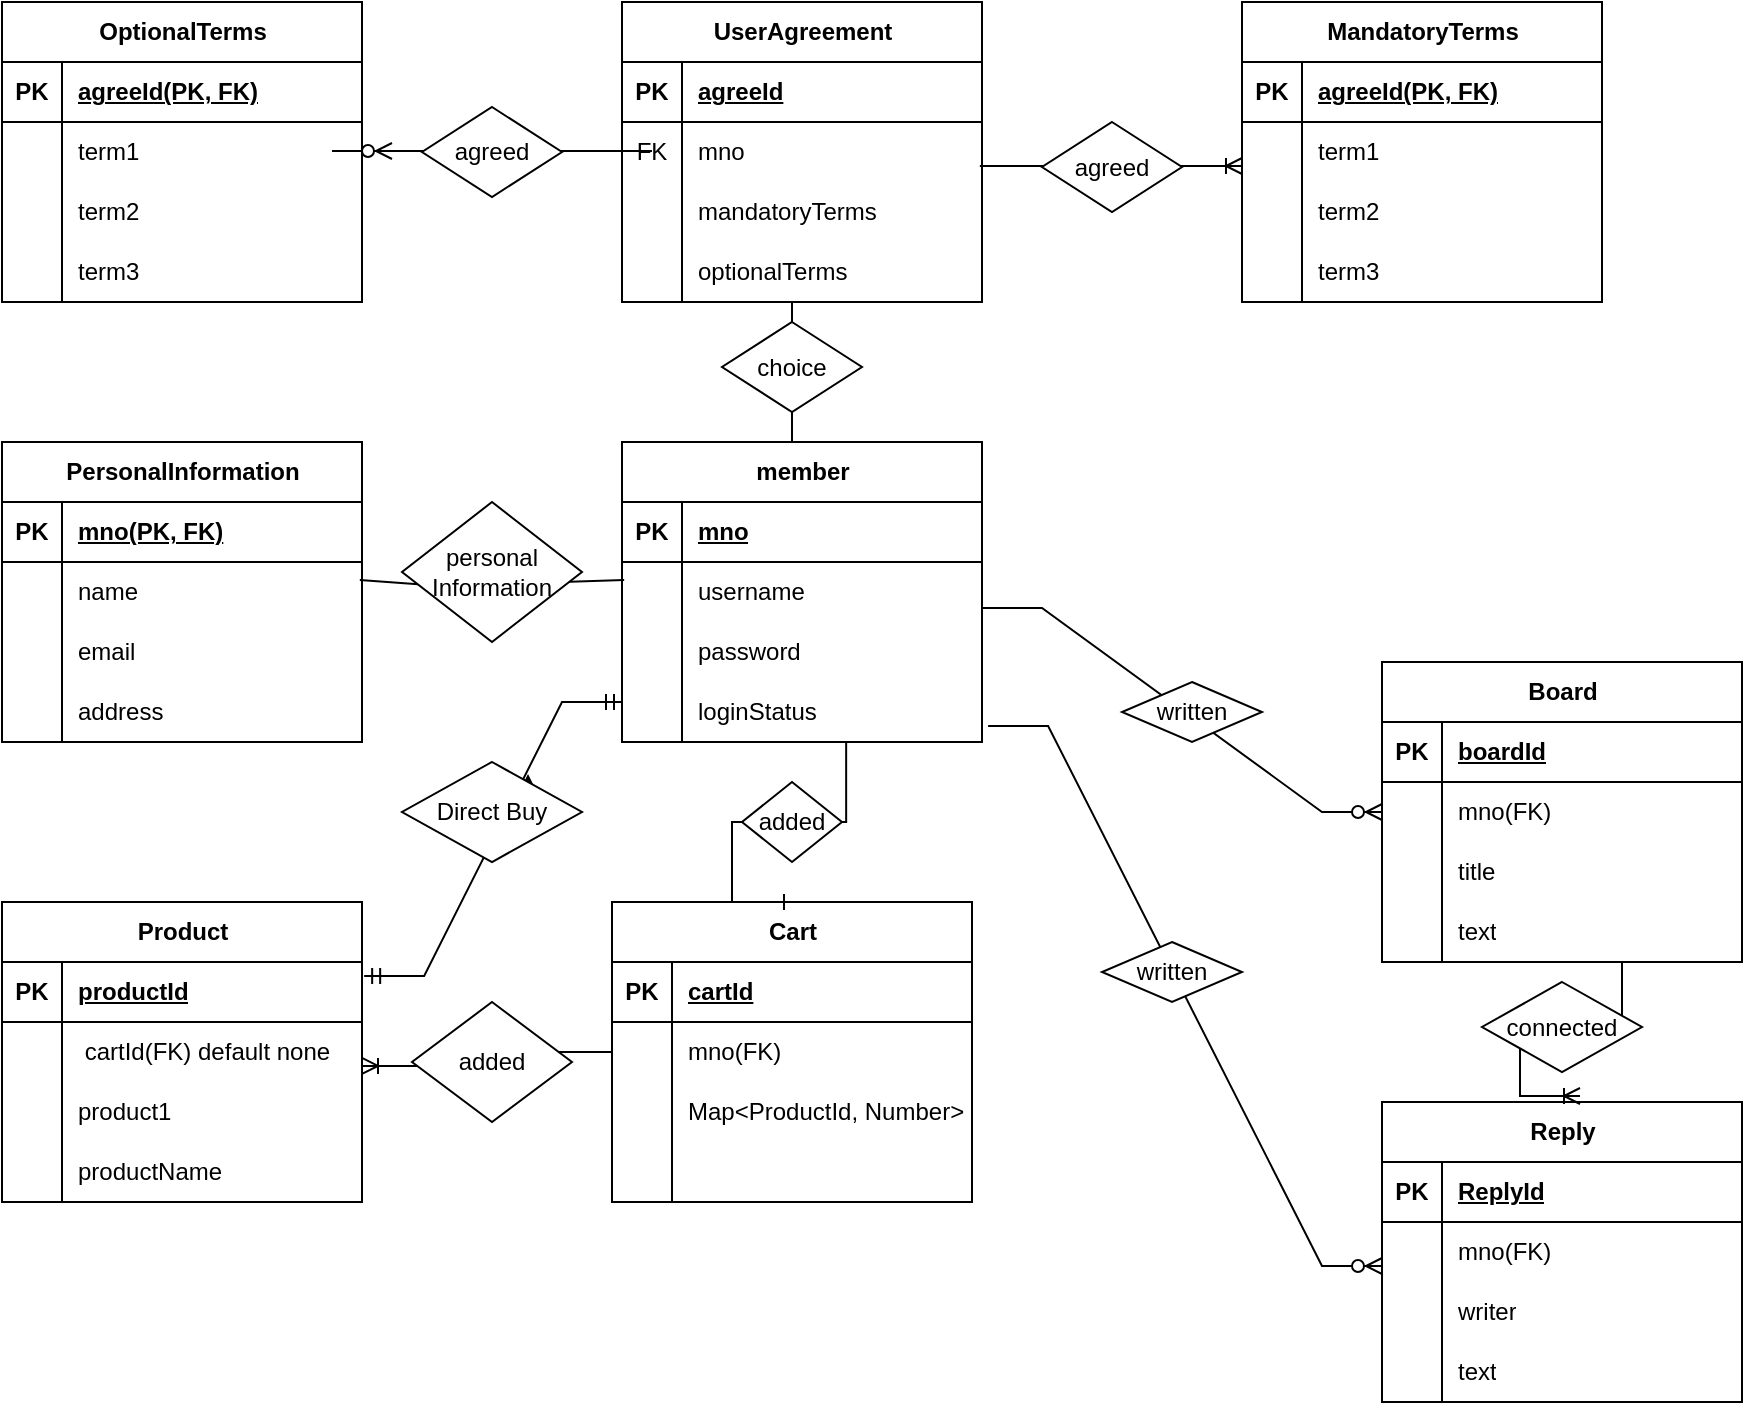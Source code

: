 <mxfile version="20.5.3" type="embed"><diagram id="R2lEEEUBdFMjLlhIrx00" name="Page-1"><mxGraphModel dx="904" dy="813" grid="1" gridSize="10" guides="1" tooltips="1" connect="1" arrows="1" fold="1" page="1" pageScale="1" pageWidth="1100" pageHeight="850" math="0" shadow="0" extFonts="Permanent Marker^https://fonts.googleapis.com/css?family=Permanent+Marker"><root><mxCell id="0"/><mxCell id="1" parent="0"/><mxCell id="i2YNCjc660yWQBa4LhTs-70" value="" style="edgeStyle=entityRelationEdgeStyle;fontSize=12;html=1;endArrow=ERzeroToMany;endFill=1;rounded=0;" parent="1" edge="1"><mxGeometry width="100" height="100" relative="1" as="geometry"><mxPoint x="435" y="104.5" as="sourcePoint"/><mxPoint x="335" y="104.5" as="targetPoint"/><Array as="points"><mxPoint x="320" y="105"/></Array></mxGeometry></mxCell><mxCell id="i2YNCjc660yWQBa4LhTs-64" value="" style="edgeStyle=entityRelationEdgeStyle;fontSize=12;html=1;endArrow=ERoneToMany;rounded=0;exitX=0.994;exitY=0.733;exitDx=0;exitDy=0;exitPerimeter=0;" parent="1" source="i2YNCjc660yWQBa4LhTs-5" edge="1"><mxGeometry width="100" height="100" relative="1" as="geometry"><mxPoint x="650" y="112" as="sourcePoint"/><mxPoint x="760" y="112" as="targetPoint"/></mxGeometry></mxCell><mxCell id="i2YNCjc660yWQBa4LhTs-63" value="" style="endArrow=none;html=1;rounded=0;entryX=0.006;entryY=0.3;entryDx=0;entryDy=0;entryPerimeter=0;exitX=0.994;exitY=0.3;exitDx=0;exitDy=0;exitPerimeter=0;" parent="1" source="i2YNCjc660yWQBa4LhTs-44" target="8PRKSNbbLm6YGGewWkHB-5" edge="1"><mxGeometry relative="1" as="geometry"><mxPoint x="330" y="322" as="sourcePoint"/><mxPoint x="440.08" y="322" as="targetPoint"/><Array as="points"><mxPoint x="360" y="322"/></Array></mxGeometry></mxCell><mxCell id="i2YNCjc660yWQBa4LhTs-59" value="" style="line;strokeWidth=1;rotatable=0;dashed=0;labelPosition=right;align=left;verticalAlign=middle;spacingTop=0;spacingLeft=6;points=[];portConstraint=eastwest;direction=south;" parent="1" vertex="1"><mxGeometry x="530" y="180" width="10" height="70" as="geometry"/></mxCell><mxCell id="8PRKSNbbLm6YGGewWkHB-1" value="member" style="shape=table;startSize=30;container=1;collapsible=1;childLayout=tableLayout;fixedRows=1;rowLines=0;fontStyle=1;align=center;resizeLast=1;html=1;" parent="1" vertex="1"><mxGeometry x="450" y="250" width="180" height="150" as="geometry"/></mxCell><mxCell id="8PRKSNbbLm6YGGewWkHB-2" value="" style="shape=tableRow;horizontal=0;startSize=0;swimlaneHead=0;swimlaneBody=0;fillColor=none;collapsible=0;dropTarget=0;points=[[0,0.5],[1,0.5]];portConstraint=eastwest;top=0;left=0;right=0;bottom=1;" parent="8PRKSNbbLm6YGGewWkHB-1" vertex="1"><mxGeometry y="30" width="180" height="30" as="geometry"/></mxCell><mxCell id="8PRKSNbbLm6YGGewWkHB-3" value="PK" style="shape=partialRectangle;connectable=0;fillColor=none;top=0;left=0;bottom=0;right=0;fontStyle=1;overflow=hidden;whiteSpace=wrap;html=1;" parent="8PRKSNbbLm6YGGewWkHB-2" vertex="1"><mxGeometry width="30" height="30" as="geometry"><mxRectangle width="30" height="30" as="alternateBounds"/></mxGeometry></mxCell><mxCell id="8PRKSNbbLm6YGGewWkHB-4" value="mno" style="shape=partialRectangle;connectable=0;fillColor=none;top=0;left=0;bottom=0;right=0;align=left;spacingLeft=6;fontStyle=5;overflow=hidden;whiteSpace=wrap;html=1;" parent="8PRKSNbbLm6YGGewWkHB-2" vertex="1"><mxGeometry x="30" width="150" height="30" as="geometry"><mxRectangle width="150" height="30" as="alternateBounds"/></mxGeometry></mxCell><mxCell id="8PRKSNbbLm6YGGewWkHB-5" value="" style="shape=tableRow;horizontal=0;startSize=0;swimlaneHead=0;swimlaneBody=0;fillColor=none;collapsible=0;dropTarget=0;points=[[0,0.5],[1,0.5]];portConstraint=eastwest;top=0;left=0;right=0;bottom=0;" parent="8PRKSNbbLm6YGGewWkHB-1" vertex="1"><mxGeometry y="60" width="180" height="30" as="geometry"/></mxCell><mxCell id="8PRKSNbbLm6YGGewWkHB-6" value="" style="shape=partialRectangle;connectable=0;fillColor=none;top=0;left=0;bottom=0;right=0;editable=1;overflow=hidden;whiteSpace=wrap;html=1;" parent="8PRKSNbbLm6YGGewWkHB-5" vertex="1"><mxGeometry width="30" height="30" as="geometry"><mxRectangle width="30" height="30" as="alternateBounds"/></mxGeometry></mxCell><mxCell id="8PRKSNbbLm6YGGewWkHB-7" value="username" style="shape=partialRectangle;connectable=0;fillColor=none;top=0;left=0;bottom=0;right=0;align=left;spacingLeft=6;overflow=hidden;whiteSpace=wrap;html=1;" parent="8PRKSNbbLm6YGGewWkHB-5" vertex="1"><mxGeometry x="30" width="150" height="30" as="geometry"><mxRectangle width="150" height="30" as="alternateBounds"/></mxGeometry></mxCell><mxCell id="8PRKSNbbLm6YGGewWkHB-8" value="" style="shape=tableRow;horizontal=0;startSize=0;swimlaneHead=0;swimlaneBody=0;fillColor=none;collapsible=0;dropTarget=0;points=[[0,0.5],[1,0.5]];portConstraint=eastwest;top=0;left=0;right=0;bottom=0;" parent="8PRKSNbbLm6YGGewWkHB-1" vertex="1"><mxGeometry y="90" width="180" height="30" as="geometry"/></mxCell><mxCell id="8PRKSNbbLm6YGGewWkHB-9" value="" style="shape=partialRectangle;connectable=0;fillColor=none;top=0;left=0;bottom=0;right=0;editable=1;overflow=hidden;whiteSpace=wrap;html=1;" parent="8PRKSNbbLm6YGGewWkHB-8" vertex="1"><mxGeometry width="30" height="30" as="geometry"><mxRectangle width="30" height="30" as="alternateBounds"/></mxGeometry></mxCell><mxCell id="8PRKSNbbLm6YGGewWkHB-10" value="password" style="shape=partialRectangle;connectable=0;fillColor=none;top=0;left=0;bottom=0;right=0;align=left;spacingLeft=6;overflow=hidden;whiteSpace=wrap;html=1;" parent="8PRKSNbbLm6YGGewWkHB-8" vertex="1"><mxGeometry x="30" width="150" height="30" as="geometry"><mxRectangle width="150" height="30" as="alternateBounds"/></mxGeometry></mxCell><mxCell id="8PRKSNbbLm6YGGewWkHB-11" value="" style="shape=tableRow;horizontal=0;startSize=0;swimlaneHead=0;swimlaneBody=0;fillColor=none;collapsible=0;dropTarget=0;points=[[0,0.5],[1,0.5]];portConstraint=eastwest;top=0;left=0;right=0;bottom=0;" parent="8PRKSNbbLm6YGGewWkHB-1" vertex="1"><mxGeometry y="120" width="180" height="30" as="geometry"/></mxCell><mxCell id="8PRKSNbbLm6YGGewWkHB-12" value="" style="shape=partialRectangle;connectable=0;fillColor=none;top=0;left=0;bottom=0;right=0;editable=1;overflow=hidden;whiteSpace=wrap;html=1;" parent="8PRKSNbbLm6YGGewWkHB-11" vertex="1"><mxGeometry width="30" height="30" as="geometry"><mxRectangle width="30" height="30" as="alternateBounds"/></mxGeometry></mxCell><mxCell id="8PRKSNbbLm6YGGewWkHB-13" value="loginStatus" style="shape=partialRectangle;connectable=0;fillColor=none;top=0;left=0;bottom=0;right=0;align=left;spacingLeft=6;overflow=hidden;whiteSpace=wrap;html=1;" parent="8PRKSNbbLm6YGGewWkHB-11" vertex="1"><mxGeometry x="30" width="150" height="30" as="geometry"><mxRectangle width="150" height="30" as="alternateBounds"/></mxGeometry></mxCell><mxCell id="i2YNCjc660yWQBa4LhTs-1" value="UserAgreement" style="shape=table;startSize=30;container=1;collapsible=1;childLayout=tableLayout;fixedRows=1;rowLines=0;fontStyle=1;align=center;resizeLast=1;html=1;" parent="1" vertex="1"><mxGeometry x="450" y="30" width="180" height="150" as="geometry"/></mxCell><mxCell id="i2YNCjc660yWQBa4LhTs-2" value="" style="shape=tableRow;horizontal=0;startSize=0;swimlaneHead=0;swimlaneBody=0;fillColor=none;collapsible=0;dropTarget=0;points=[[0,0.5],[1,0.5]];portConstraint=eastwest;top=0;left=0;right=0;bottom=1;" parent="i2YNCjc660yWQBa4LhTs-1" vertex="1"><mxGeometry y="30" width="180" height="30" as="geometry"/></mxCell><mxCell id="i2YNCjc660yWQBa4LhTs-3" value="PK" style="shape=partialRectangle;connectable=0;fillColor=none;top=0;left=0;bottom=0;right=0;fontStyle=1;overflow=hidden;whiteSpace=wrap;html=1;" parent="i2YNCjc660yWQBa4LhTs-2" vertex="1"><mxGeometry width="30" height="30" as="geometry"><mxRectangle width="30" height="30" as="alternateBounds"/></mxGeometry></mxCell><mxCell id="i2YNCjc660yWQBa4LhTs-4" value="agreeId" style="shape=partialRectangle;connectable=0;fillColor=none;top=0;left=0;bottom=0;right=0;align=left;spacingLeft=6;fontStyle=5;overflow=hidden;whiteSpace=wrap;html=1;" parent="i2YNCjc660yWQBa4LhTs-2" vertex="1"><mxGeometry x="30" width="150" height="30" as="geometry"><mxRectangle width="150" height="30" as="alternateBounds"/></mxGeometry></mxCell><mxCell id="i2YNCjc660yWQBa4LhTs-5" value="" style="shape=tableRow;horizontal=0;startSize=0;swimlaneHead=0;swimlaneBody=0;fillColor=none;collapsible=0;dropTarget=0;points=[[0,0.5],[1,0.5]];portConstraint=eastwest;top=0;left=0;right=0;bottom=0;" parent="i2YNCjc660yWQBa4LhTs-1" vertex="1"><mxGeometry y="60" width="180" height="30" as="geometry"/></mxCell><mxCell id="i2YNCjc660yWQBa4LhTs-6" value="FK" style="shape=partialRectangle;connectable=0;fillColor=none;top=0;left=0;bottom=0;right=0;editable=1;overflow=hidden;whiteSpace=wrap;html=1;" parent="i2YNCjc660yWQBa4LhTs-5" vertex="1"><mxGeometry width="30" height="30" as="geometry"><mxRectangle width="30" height="30" as="alternateBounds"/></mxGeometry></mxCell><mxCell id="i2YNCjc660yWQBa4LhTs-7" value="mno" style="shape=partialRectangle;connectable=0;fillColor=none;top=0;left=0;bottom=0;right=0;align=left;spacingLeft=6;overflow=hidden;whiteSpace=wrap;html=1;" parent="i2YNCjc660yWQBa4LhTs-5" vertex="1"><mxGeometry x="30" width="150" height="30" as="geometry"><mxRectangle width="150" height="30" as="alternateBounds"/></mxGeometry></mxCell><mxCell id="i2YNCjc660yWQBa4LhTs-8" value="" style="shape=tableRow;horizontal=0;startSize=0;swimlaneHead=0;swimlaneBody=0;fillColor=none;collapsible=0;dropTarget=0;points=[[0,0.5],[1,0.5]];portConstraint=eastwest;top=0;left=0;right=0;bottom=0;" parent="i2YNCjc660yWQBa4LhTs-1" vertex="1"><mxGeometry y="90" width="180" height="30" as="geometry"/></mxCell><mxCell id="i2YNCjc660yWQBa4LhTs-9" value="" style="shape=partialRectangle;connectable=0;fillColor=none;top=0;left=0;bottom=0;right=0;editable=1;overflow=hidden;whiteSpace=wrap;html=1;" parent="i2YNCjc660yWQBa4LhTs-8" vertex="1"><mxGeometry width="30" height="30" as="geometry"><mxRectangle width="30" height="30" as="alternateBounds"/></mxGeometry></mxCell><mxCell id="i2YNCjc660yWQBa4LhTs-10" value="mandatoryTerms" style="shape=partialRectangle;connectable=0;fillColor=none;top=0;left=0;bottom=0;right=0;align=left;spacingLeft=6;overflow=hidden;whiteSpace=wrap;html=1;" parent="i2YNCjc660yWQBa4LhTs-8" vertex="1"><mxGeometry x="30" width="150" height="30" as="geometry"><mxRectangle width="150" height="30" as="alternateBounds"/></mxGeometry></mxCell><mxCell id="i2YNCjc660yWQBa4LhTs-11" value="" style="shape=tableRow;horizontal=0;startSize=0;swimlaneHead=0;swimlaneBody=0;fillColor=none;collapsible=0;dropTarget=0;points=[[0,0.5],[1,0.5]];portConstraint=eastwest;top=0;left=0;right=0;bottom=0;" parent="i2YNCjc660yWQBa4LhTs-1" vertex="1"><mxGeometry y="120" width="180" height="30" as="geometry"/></mxCell><mxCell id="i2YNCjc660yWQBa4LhTs-12" value="" style="shape=partialRectangle;connectable=0;fillColor=none;top=0;left=0;bottom=0;right=0;editable=1;overflow=hidden;whiteSpace=wrap;html=1;" parent="i2YNCjc660yWQBa4LhTs-11" vertex="1"><mxGeometry width="30" height="30" as="geometry"><mxRectangle width="30" height="30" as="alternateBounds"/></mxGeometry></mxCell><mxCell id="i2YNCjc660yWQBa4LhTs-13" value="optionalTerms" style="shape=partialRectangle;connectable=0;fillColor=none;top=0;left=0;bottom=0;right=0;align=left;spacingLeft=6;overflow=hidden;whiteSpace=wrap;html=1;" parent="i2YNCjc660yWQBa4LhTs-11" vertex="1"><mxGeometry x="30" width="150" height="30" as="geometry"><mxRectangle width="150" height="30" as="alternateBounds"/></mxGeometry></mxCell><mxCell id="i2YNCjc660yWQBa4LhTs-14" value="MandatoryTerms" style="shape=table;startSize=30;container=1;collapsible=1;childLayout=tableLayout;fixedRows=1;rowLines=0;fontStyle=1;align=center;resizeLast=1;html=1;" parent="1" vertex="1"><mxGeometry x="760" y="30" width="180" height="150" as="geometry"/></mxCell><mxCell id="i2YNCjc660yWQBa4LhTs-15" value="" style="shape=tableRow;horizontal=0;startSize=0;swimlaneHead=0;swimlaneBody=0;fillColor=none;collapsible=0;dropTarget=0;points=[[0,0.5],[1,0.5]];portConstraint=eastwest;top=0;left=0;right=0;bottom=1;" parent="i2YNCjc660yWQBa4LhTs-14" vertex="1"><mxGeometry y="30" width="180" height="30" as="geometry"/></mxCell><mxCell id="i2YNCjc660yWQBa4LhTs-16" value="PK" style="shape=partialRectangle;connectable=0;fillColor=none;top=0;left=0;bottom=0;right=0;fontStyle=1;overflow=hidden;whiteSpace=wrap;html=1;" parent="i2YNCjc660yWQBa4LhTs-15" vertex="1"><mxGeometry width="30" height="30" as="geometry"><mxRectangle width="30" height="30" as="alternateBounds"/></mxGeometry></mxCell><mxCell id="i2YNCjc660yWQBa4LhTs-17" value="agreeId(PK, FK)" style="shape=partialRectangle;connectable=0;fillColor=none;top=0;left=0;bottom=0;right=0;align=left;spacingLeft=6;fontStyle=5;overflow=hidden;whiteSpace=wrap;html=1;" parent="i2YNCjc660yWQBa4LhTs-15" vertex="1"><mxGeometry x="30" width="150" height="30" as="geometry"><mxRectangle width="150" height="30" as="alternateBounds"/></mxGeometry></mxCell><mxCell id="i2YNCjc660yWQBa4LhTs-18" value="" style="shape=tableRow;horizontal=0;startSize=0;swimlaneHead=0;swimlaneBody=0;fillColor=none;collapsible=0;dropTarget=0;points=[[0,0.5],[1,0.5]];portConstraint=eastwest;top=0;left=0;right=0;bottom=0;" parent="i2YNCjc660yWQBa4LhTs-14" vertex="1"><mxGeometry y="60" width="180" height="30" as="geometry"/></mxCell><mxCell id="i2YNCjc660yWQBa4LhTs-19" value="" style="shape=partialRectangle;connectable=0;fillColor=none;top=0;left=0;bottom=0;right=0;editable=1;overflow=hidden;whiteSpace=wrap;html=1;" parent="i2YNCjc660yWQBa4LhTs-18" vertex="1"><mxGeometry width="30" height="30" as="geometry"><mxRectangle width="30" height="30" as="alternateBounds"/></mxGeometry></mxCell><mxCell id="i2YNCjc660yWQBa4LhTs-20" value="term1" style="shape=partialRectangle;connectable=0;fillColor=none;top=0;left=0;bottom=0;right=0;align=left;spacingLeft=6;overflow=hidden;whiteSpace=wrap;html=1;" parent="i2YNCjc660yWQBa4LhTs-18" vertex="1"><mxGeometry x="30" width="150" height="30" as="geometry"><mxRectangle width="150" height="30" as="alternateBounds"/></mxGeometry></mxCell><mxCell id="i2YNCjc660yWQBa4LhTs-21" value="" style="shape=tableRow;horizontal=0;startSize=0;swimlaneHead=0;swimlaneBody=0;fillColor=none;collapsible=0;dropTarget=0;points=[[0,0.5],[1,0.5]];portConstraint=eastwest;top=0;left=0;right=0;bottom=0;" parent="i2YNCjc660yWQBa4LhTs-14" vertex="1"><mxGeometry y="90" width="180" height="30" as="geometry"/></mxCell><mxCell id="i2YNCjc660yWQBa4LhTs-22" value="" style="shape=partialRectangle;connectable=0;fillColor=none;top=0;left=0;bottom=0;right=0;editable=1;overflow=hidden;whiteSpace=wrap;html=1;" parent="i2YNCjc660yWQBa4LhTs-21" vertex="1"><mxGeometry width="30" height="30" as="geometry"><mxRectangle width="30" height="30" as="alternateBounds"/></mxGeometry></mxCell><mxCell id="i2YNCjc660yWQBa4LhTs-23" value="term2" style="shape=partialRectangle;connectable=0;fillColor=none;top=0;left=0;bottom=0;right=0;align=left;spacingLeft=6;overflow=hidden;whiteSpace=wrap;html=1;" parent="i2YNCjc660yWQBa4LhTs-21" vertex="1"><mxGeometry x="30" width="150" height="30" as="geometry"><mxRectangle width="150" height="30" as="alternateBounds"/></mxGeometry></mxCell><mxCell id="i2YNCjc660yWQBa4LhTs-24" value="" style="shape=tableRow;horizontal=0;startSize=0;swimlaneHead=0;swimlaneBody=0;fillColor=none;collapsible=0;dropTarget=0;points=[[0,0.5],[1,0.5]];portConstraint=eastwest;top=0;left=0;right=0;bottom=0;" parent="i2YNCjc660yWQBa4LhTs-14" vertex="1"><mxGeometry y="120" width="180" height="30" as="geometry"/></mxCell><mxCell id="i2YNCjc660yWQBa4LhTs-25" value="" style="shape=partialRectangle;connectable=0;fillColor=none;top=0;left=0;bottom=0;right=0;editable=1;overflow=hidden;whiteSpace=wrap;html=1;" parent="i2YNCjc660yWQBa4LhTs-24" vertex="1"><mxGeometry width="30" height="30" as="geometry"><mxRectangle width="30" height="30" as="alternateBounds"/></mxGeometry></mxCell><mxCell id="i2YNCjc660yWQBa4LhTs-26" value="term3" style="shape=partialRectangle;connectable=0;fillColor=none;top=0;left=0;bottom=0;right=0;align=left;spacingLeft=6;overflow=hidden;whiteSpace=wrap;html=1;" parent="i2YNCjc660yWQBa4LhTs-24" vertex="1"><mxGeometry x="30" width="150" height="30" as="geometry"><mxRectangle width="150" height="30" as="alternateBounds"/></mxGeometry></mxCell><mxCell id="i2YNCjc660yWQBa4LhTs-27" value="OptionalTerms" style="shape=table;startSize=30;container=1;collapsible=1;childLayout=tableLayout;fixedRows=1;rowLines=0;fontStyle=1;align=center;resizeLast=1;html=1;" parent="1" vertex="1"><mxGeometry x="140" y="30" width="180" height="150" as="geometry"/></mxCell><mxCell id="i2YNCjc660yWQBa4LhTs-28" value="" style="shape=tableRow;horizontal=0;startSize=0;swimlaneHead=0;swimlaneBody=0;fillColor=none;collapsible=0;dropTarget=0;points=[[0,0.5],[1,0.5]];portConstraint=eastwest;top=0;left=0;right=0;bottom=1;" parent="i2YNCjc660yWQBa4LhTs-27" vertex="1"><mxGeometry y="30" width="180" height="30" as="geometry"/></mxCell><mxCell id="i2YNCjc660yWQBa4LhTs-29" value="PK" style="shape=partialRectangle;connectable=0;fillColor=none;top=0;left=0;bottom=0;right=0;fontStyle=1;overflow=hidden;whiteSpace=wrap;html=1;" parent="i2YNCjc660yWQBa4LhTs-28" vertex="1"><mxGeometry width="30" height="30" as="geometry"><mxRectangle width="30" height="30" as="alternateBounds"/></mxGeometry></mxCell><mxCell id="i2YNCjc660yWQBa4LhTs-30" value="agreeId(PK, FK)" style="shape=partialRectangle;connectable=0;fillColor=none;top=0;left=0;bottom=0;right=0;align=left;spacingLeft=6;fontStyle=5;overflow=hidden;whiteSpace=wrap;html=1;" parent="i2YNCjc660yWQBa4LhTs-28" vertex="1"><mxGeometry x="30" width="150" height="30" as="geometry"><mxRectangle width="150" height="30" as="alternateBounds"/></mxGeometry></mxCell><mxCell id="i2YNCjc660yWQBa4LhTs-31" value="" style="shape=tableRow;horizontal=0;startSize=0;swimlaneHead=0;swimlaneBody=0;fillColor=none;collapsible=0;dropTarget=0;points=[[0,0.5],[1,0.5]];portConstraint=eastwest;top=0;left=0;right=0;bottom=0;" parent="i2YNCjc660yWQBa4LhTs-27" vertex="1"><mxGeometry y="60" width="180" height="30" as="geometry"/></mxCell><mxCell id="i2YNCjc660yWQBa4LhTs-32" value="" style="shape=partialRectangle;connectable=0;fillColor=none;top=0;left=0;bottom=0;right=0;editable=1;overflow=hidden;whiteSpace=wrap;html=1;" parent="i2YNCjc660yWQBa4LhTs-31" vertex="1"><mxGeometry width="30" height="30" as="geometry"><mxRectangle width="30" height="30" as="alternateBounds"/></mxGeometry></mxCell><mxCell id="i2YNCjc660yWQBa4LhTs-33" value="term1" style="shape=partialRectangle;connectable=0;fillColor=none;top=0;left=0;bottom=0;right=0;align=left;spacingLeft=6;overflow=hidden;whiteSpace=wrap;html=1;" parent="i2YNCjc660yWQBa4LhTs-31" vertex="1"><mxGeometry x="30" width="150" height="30" as="geometry"><mxRectangle width="150" height="30" as="alternateBounds"/></mxGeometry></mxCell><mxCell id="i2YNCjc660yWQBa4LhTs-34" value="" style="shape=tableRow;horizontal=0;startSize=0;swimlaneHead=0;swimlaneBody=0;fillColor=none;collapsible=0;dropTarget=0;points=[[0,0.5],[1,0.5]];portConstraint=eastwest;top=0;left=0;right=0;bottom=0;" parent="i2YNCjc660yWQBa4LhTs-27" vertex="1"><mxGeometry y="90" width="180" height="30" as="geometry"/></mxCell><mxCell id="i2YNCjc660yWQBa4LhTs-35" value="" style="shape=partialRectangle;connectable=0;fillColor=none;top=0;left=0;bottom=0;right=0;editable=1;overflow=hidden;whiteSpace=wrap;html=1;" parent="i2YNCjc660yWQBa4LhTs-34" vertex="1"><mxGeometry width="30" height="30" as="geometry"><mxRectangle width="30" height="30" as="alternateBounds"/></mxGeometry></mxCell><mxCell id="i2YNCjc660yWQBa4LhTs-36" value="term2" style="shape=partialRectangle;connectable=0;fillColor=none;top=0;left=0;bottom=0;right=0;align=left;spacingLeft=6;overflow=hidden;whiteSpace=wrap;html=1;" parent="i2YNCjc660yWQBa4LhTs-34" vertex="1"><mxGeometry x="30" width="150" height="30" as="geometry"><mxRectangle width="150" height="30" as="alternateBounds"/></mxGeometry></mxCell><mxCell id="i2YNCjc660yWQBa4LhTs-37" value="" style="shape=tableRow;horizontal=0;startSize=0;swimlaneHead=0;swimlaneBody=0;fillColor=none;collapsible=0;dropTarget=0;points=[[0,0.5],[1,0.5]];portConstraint=eastwest;top=0;left=0;right=0;bottom=0;" parent="i2YNCjc660yWQBa4LhTs-27" vertex="1"><mxGeometry y="120" width="180" height="30" as="geometry"/></mxCell><mxCell id="i2YNCjc660yWQBa4LhTs-38" value="" style="shape=partialRectangle;connectable=0;fillColor=none;top=0;left=0;bottom=0;right=0;editable=1;overflow=hidden;whiteSpace=wrap;html=1;" parent="i2YNCjc660yWQBa4LhTs-37" vertex="1"><mxGeometry width="30" height="30" as="geometry"><mxRectangle width="30" height="30" as="alternateBounds"/></mxGeometry></mxCell><mxCell id="i2YNCjc660yWQBa4LhTs-39" value="term3" style="shape=partialRectangle;connectable=0;fillColor=none;top=0;left=0;bottom=0;right=0;align=left;spacingLeft=6;overflow=hidden;whiteSpace=wrap;html=1;" parent="i2YNCjc660yWQBa4LhTs-37" vertex="1"><mxGeometry x="30" width="150" height="30" as="geometry"><mxRectangle width="150" height="30" as="alternateBounds"/></mxGeometry></mxCell><mxCell id="i2YNCjc660yWQBa4LhTs-40" value="PersonalInformation" style="shape=table;startSize=30;container=1;collapsible=1;childLayout=tableLayout;fixedRows=1;rowLines=0;fontStyle=1;align=center;resizeLast=1;html=1;" parent="1" vertex="1"><mxGeometry x="140" y="250" width="180" height="150" as="geometry"/></mxCell><mxCell id="i2YNCjc660yWQBa4LhTs-41" value="" style="shape=tableRow;horizontal=0;startSize=0;swimlaneHead=0;swimlaneBody=0;fillColor=none;collapsible=0;dropTarget=0;points=[[0,0.5],[1,0.5]];portConstraint=eastwest;top=0;left=0;right=0;bottom=1;" parent="i2YNCjc660yWQBa4LhTs-40" vertex="1"><mxGeometry y="30" width="180" height="30" as="geometry"/></mxCell><mxCell id="i2YNCjc660yWQBa4LhTs-42" value="PK" style="shape=partialRectangle;connectable=0;fillColor=none;top=0;left=0;bottom=0;right=0;fontStyle=1;overflow=hidden;whiteSpace=wrap;html=1;" parent="i2YNCjc660yWQBa4LhTs-41" vertex="1"><mxGeometry width="30" height="30" as="geometry"><mxRectangle width="30" height="30" as="alternateBounds"/></mxGeometry></mxCell><mxCell id="i2YNCjc660yWQBa4LhTs-43" value="mno(PK, FK)" style="shape=partialRectangle;connectable=0;fillColor=none;top=0;left=0;bottom=0;right=0;align=left;spacingLeft=6;fontStyle=5;overflow=hidden;whiteSpace=wrap;html=1;" parent="i2YNCjc660yWQBa4LhTs-41" vertex="1"><mxGeometry x="30" width="150" height="30" as="geometry"><mxRectangle width="150" height="30" as="alternateBounds"/></mxGeometry></mxCell><mxCell id="i2YNCjc660yWQBa4LhTs-44" value="" style="shape=tableRow;horizontal=0;startSize=0;swimlaneHead=0;swimlaneBody=0;fillColor=none;collapsible=0;dropTarget=0;points=[[0,0.5],[1,0.5]];portConstraint=eastwest;top=0;left=0;right=0;bottom=0;" parent="i2YNCjc660yWQBa4LhTs-40" vertex="1"><mxGeometry y="60" width="180" height="30" as="geometry"/></mxCell><mxCell id="i2YNCjc660yWQBa4LhTs-45" value="" style="shape=partialRectangle;connectable=0;fillColor=none;top=0;left=0;bottom=0;right=0;editable=1;overflow=hidden;whiteSpace=wrap;html=1;" parent="i2YNCjc660yWQBa4LhTs-44" vertex="1"><mxGeometry width="30" height="30" as="geometry"><mxRectangle width="30" height="30" as="alternateBounds"/></mxGeometry></mxCell><mxCell id="i2YNCjc660yWQBa4LhTs-46" value="name" style="shape=partialRectangle;connectable=0;fillColor=none;top=0;left=0;bottom=0;right=0;align=left;spacingLeft=6;overflow=hidden;whiteSpace=wrap;html=1;" parent="i2YNCjc660yWQBa4LhTs-44" vertex="1"><mxGeometry x="30" width="150" height="30" as="geometry"><mxRectangle width="150" height="30" as="alternateBounds"/></mxGeometry></mxCell><mxCell id="i2YNCjc660yWQBa4LhTs-47" value="" style="shape=tableRow;horizontal=0;startSize=0;swimlaneHead=0;swimlaneBody=0;fillColor=none;collapsible=0;dropTarget=0;points=[[0,0.5],[1,0.5]];portConstraint=eastwest;top=0;left=0;right=0;bottom=0;" parent="i2YNCjc660yWQBa4LhTs-40" vertex="1"><mxGeometry y="90" width="180" height="30" as="geometry"/></mxCell><mxCell id="i2YNCjc660yWQBa4LhTs-48" value="" style="shape=partialRectangle;connectable=0;fillColor=none;top=0;left=0;bottom=0;right=0;editable=1;overflow=hidden;whiteSpace=wrap;html=1;" parent="i2YNCjc660yWQBa4LhTs-47" vertex="1"><mxGeometry width="30" height="30" as="geometry"><mxRectangle width="30" height="30" as="alternateBounds"/></mxGeometry></mxCell><mxCell id="i2YNCjc660yWQBa4LhTs-49" value="email" style="shape=partialRectangle;connectable=0;fillColor=none;top=0;left=0;bottom=0;right=0;align=left;spacingLeft=6;overflow=hidden;whiteSpace=wrap;html=1;" parent="i2YNCjc660yWQBa4LhTs-47" vertex="1"><mxGeometry x="30" width="150" height="30" as="geometry"><mxRectangle width="150" height="30" as="alternateBounds"/></mxGeometry></mxCell><mxCell id="i2YNCjc660yWQBa4LhTs-50" value="" style="shape=tableRow;horizontal=0;startSize=0;swimlaneHead=0;swimlaneBody=0;fillColor=none;collapsible=0;dropTarget=0;points=[[0,0.5],[1,0.5]];portConstraint=eastwest;top=0;left=0;right=0;bottom=0;" parent="i2YNCjc660yWQBa4LhTs-40" vertex="1"><mxGeometry y="120" width="180" height="30" as="geometry"/></mxCell><mxCell id="i2YNCjc660yWQBa4LhTs-51" value="" style="shape=partialRectangle;connectable=0;fillColor=none;top=0;left=0;bottom=0;right=0;editable=1;overflow=hidden;whiteSpace=wrap;html=1;" parent="i2YNCjc660yWQBa4LhTs-50" vertex="1"><mxGeometry width="30" height="30" as="geometry"><mxRectangle width="30" height="30" as="alternateBounds"/></mxGeometry></mxCell><mxCell id="i2YNCjc660yWQBa4LhTs-52" value="address" style="shape=partialRectangle;connectable=0;fillColor=none;top=0;left=0;bottom=0;right=0;align=left;spacingLeft=6;overflow=hidden;whiteSpace=wrap;html=1;" parent="i2YNCjc660yWQBa4LhTs-50" vertex="1"><mxGeometry x="30" width="150" height="30" as="geometry"><mxRectangle width="150" height="30" as="alternateBounds"/></mxGeometry></mxCell><mxCell id="i2YNCjc660yWQBa4LhTs-53" value="agreed" style="shape=rhombus;perimeter=rhombusPerimeter;whiteSpace=wrap;html=1;align=center;" parent="1" vertex="1"><mxGeometry x="660" y="90" width="70" height="45" as="geometry"/></mxCell><mxCell id="i2YNCjc660yWQBa4LhTs-55" value="agreed" style="shape=rhombus;perimeter=rhombusPerimeter;whiteSpace=wrap;html=1;align=center;" parent="1" vertex="1"><mxGeometry x="350" y="82.5" width="70" height="45" as="geometry"/></mxCell><mxCell id="i2YNCjc660yWQBa4LhTs-58" value="choice" style="shape=rhombus;perimeter=rhombusPerimeter;whiteSpace=wrap;html=1;align=center;" parent="1" vertex="1"><mxGeometry x="500" y="190" width="70" height="45" as="geometry"/></mxCell><mxCell id="i2YNCjc660yWQBa4LhTs-60" value="personal&lt;br&gt;Information" style="shape=rhombus;perimeter=rhombusPerimeter;whiteSpace=wrap;html=1;align=center;" parent="1" vertex="1"><mxGeometry x="340" y="280" width="90" height="70" as="geometry"/></mxCell><mxCell id="i2YNCjc660yWQBa4LhTs-72" value="Cart" style="shape=table;startSize=30;container=1;collapsible=1;childLayout=tableLayout;fixedRows=1;rowLines=0;fontStyle=1;align=center;resizeLast=1;html=1;" parent="1" vertex="1"><mxGeometry x="445" y="480" width="180" height="150" as="geometry"/></mxCell><mxCell id="i2YNCjc660yWQBa4LhTs-73" value="" style="shape=tableRow;horizontal=0;startSize=0;swimlaneHead=0;swimlaneBody=0;fillColor=none;collapsible=0;dropTarget=0;points=[[0,0.5],[1,0.5]];portConstraint=eastwest;top=0;left=0;right=0;bottom=1;" parent="i2YNCjc660yWQBa4LhTs-72" vertex="1"><mxGeometry y="30" width="180" height="30" as="geometry"/></mxCell><mxCell id="i2YNCjc660yWQBa4LhTs-74" value="PK" style="shape=partialRectangle;connectable=0;fillColor=none;top=0;left=0;bottom=0;right=0;fontStyle=1;overflow=hidden;whiteSpace=wrap;html=1;" parent="i2YNCjc660yWQBa4LhTs-73" vertex="1"><mxGeometry width="30" height="30" as="geometry"><mxRectangle width="30" height="30" as="alternateBounds"/></mxGeometry></mxCell><mxCell id="i2YNCjc660yWQBa4LhTs-75" value="cartId" style="shape=partialRectangle;connectable=0;fillColor=none;top=0;left=0;bottom=0;right=0;align=left;spacingLeft=6;fontStyle=5;overflow=hidden;whiteSpace=wrap;html=1;" parent="i2YNCjc660yWQBa4LhTs-73" vertex="1"><mxGeometry x="30" width="150" height="30" as="geometry"><mxRectangle width="150" height="30" as="alternateBounds"/></mxGeometry></mxCell><mxCell id="i2YNCjc660yWQBa4LhTs-76" value="" style="shape=tableRow;horizontal=0;startSize=0;swimlaneHead=0;swimlaneBody=0;fillColor=none;collapsible=0;dropTarget=0;points=[[0,0.5],[1,0.5]];portConstraint=eastwest;top=0;left=0;right=0;bottom=0;" parent="i2YNCjc660yWQBa4LhTs-72" vertex="1"><mxGeometry y="60" width="180" height="30" as="geometry"/></mxCell><mxCell id="i2YNCjc660yWQBa4LhTs-77" value="" style="shape=partialRectangle;connectable=0;fillColor=none;top=0;left=0;bottom=0;right=0;editable=1;overflow=hidden;whiteSpace=wrap;html=1;" parent="i2YNCjc660yWQBa4LhTs-76" vertex="1"><mxGeometry width="30" height="30" as="geometry"><mxRectangle width="30" height="30" as="alternateBounds"/></mxGeometry></mxCell><mxCell id="i2YNCjc660yWQBa4LhTs-78" value="mno(FK)" style="shape=partialRectangle;connectable=0;fillColor=none;top=0;left=0;bottom=0;right=0;align=left;spacingLeft=6;overflow=hidden;whiteSpace=wrap;html=1;" parent="i2YNCjc660yWQBa4LhTs-76" vertex="1"><mxGeometry x="30" width="150" height="30" as="geometry"><mxRectangle width="150" height="30" as="alternateBounds"/></mxGeometry></mxCell><mxCell id="i2YNCjc660yWQBa4LhTs-79" value="" style="shape=tableRow;horizontal=0;startSize=0;swimlaneHead=0;swimlaneBody=0;fillColor=none;collapsible=0;dropTarget=0;points=[[0,0.5],[1,0.5]];portConstraint=eastwest;top=0;left=0;right=0;bottom=0;" parent="i2YNCjc660yWQBa4LhTs-72" vertex="1"><mxGeometry y="90" width="180" height="30" as="geometry"/></mxCell><mxCell id="i2YNCjc660yWQBa4LhTs-80" value="" style="shape=partialRectangle;connectable=0;fillColor=none;top=0;left=0;bottom=0;right=0;editable=1;overflow=hidden;whiteSpace=wrap;html=1;" parent="i2YNCjc660yWQBa4LhTs-79" vertex="1"><mxGeometry width="30" height="30" as="geometry"><mxRectangle width="30" height="30" as="alternateBounds"/></mxGeometry></mxCell><mxCell id="i2YNCjc660yWQBa4LhTs-81" value="Map&amp;lt;ProductId, Number&amp;gt;" style="shape=partialRectangle;connectable=0;fillColor=none;top=0;left=0;bottom=0;right=0;align=left;spacingLeft=6;overflow=hidden;whiteSpace=wrap;html=1;" parent="i2YNCjc660yWQBa4LhTs-79" vertex="1"><mxGeometry x="30" width="150" height="30" as="geometry"><mxRectangle width="150" height="30" as="alternateBounds"/></mxGeometry></mxCell><mxCell id="i2YNCjc660yWQBa4LhTs-82" value="" style="shape=tableRow;horizontal=0;startSize=0;swimlaneHead=0;swimlaneBody=0;fillColor=none;collapsible=0;dropTarget=0;points=[[0,0.5],[1,0.5]];portConstraint=eastwest;top=0;left=0;right=0;bottom=0;" parent="i2YNCjc660yWQBa4LhTs-72" vertex="1"><mxGeometry y="120" width="180" height="30" as="geometry"/></mxCell><mxCell id="i2YNCjc660yWQBa4LhTs-83" value="" style="shape=partialRectangle;connectable=0;fillColor=none;top=0;left=0;bottom=0;right=0;editable=1;overflow=hidden;whiteSpace=wrap;html=1;" parent="i2YNCjc660yWQBa4LhTs-82" vertex="1"><mxGeometry width="30" height="30" as="geometry"><mxRectangle width="30" height="30" as="alternateBounds"/></mxGeometry></mxCell><mxCell id="i2YNCjc660yWQBa4LhTs-84" value="" style="shape=partialRectangle;connectable=0;fillColor=none;top=0;left=0;bottom=0;right=0;align=left;spacingLeft=6;overflow=hidden;whiteSpace=wrap;html=1;" parent="i2YNCjc660yWQBa4LhTs-82" vertex="1"><mxGeometry x="30" width="150" height="30" as="geometry"><mxRectangle width="150" height="30" as="alternateBounds"/></mxGeometry></mxCell><mxCell id="i2YNCjc660yWQBa4LhTs-85" value="Product" style="shape=table;startSize=30;container=1;collapsible=1;childLayout=tableLayout;fixedRows=1;rowLines=0;fontStyle=1;align=center;resizeLast=1;html=1;" parent="1" vertex="1"><mxGeometry x="140" y="480" width="180" height="150" as="geometry"/></mxCell><mxCell id="i2YNCjc660yWQBa4LhTs-86" value="" style="shape=tableRow;horizontal=0;startSize=0;swimlaneHead=0;swimlaneBody=0;fillColor=none;collapsible=0;dropTarget=0;points=[[0,0.5],[1,0.5]];portConstraint=eastwest;top=0;left=0;right=0;bottom=1;" parent="i2YNCjc660yWQBa4LhTs-85" vertex="1"><mxGeometry y="30" width="180" height="30" as="geometry"/></mxCell><mxCell id="i2YNCjc660yWQBa4LhTs-87" value="PK" style="shape=partialRectangle;connectable=0;fillColor=none;top=0;left=0;bottom=0;right=0;fontStyle=1;overflow=hidden;whiteSpace=wrap;html=1;" parent="i2YNCjc660yWQBa4LhTs-86" vertex="1"><mxGeometry width="30" height="30" as="geometry"><mxRectangle width="30" height="30" as="alternateBounds"/></mxGeometry></mxCell><mxCell id="i2YNCjc660yWQBa4LhTs-88" value="productId" style="shape=partialRectangle;connectable=0;fillColor=none;top=0;left=0;bottom=0;right=0;align=left;spacingLeft=6;fontStyle=5;overflow=hidden;whiteSpace=wrap;html=1;" parent="i2YNCjc660yWQBa4LhTs-86" vertex="1"><mxGeometry x="30" width="150" height="30" as="geometry"><mxRectangle width="150" height="30" as="alternateBounds"/></mxGeometry></mxCell><mxCell id="i2YNCjc660yWQBa4LhTs-89" value="" style="shape=tableRow;horizontal=0;startSize=0;swimlaneHead=0;swimlaneBody=0;fillColor=none;collapsible=0;dropTarget=0;points=[[0,0.5],[1,0.5]];portConstraint=eastwest;top=0;left=0;right=0;bottom=0;" parent="i2YNCjc660yWQBa4LhTs-85" vertex="1"><mxGeometry y="60" width="180" height="30" as="geometry"/></mxCell><mxCell id="i2YNCjc660yWQBa4LhTs-90" value="" style="shape=partialRectangle;connectable=0;fillColor=none;top=0;left=0;bottom=0;right=0;editable=1;overflow=hidden;whiteSpace=wrap;html=1;" parent="i2YNCjc660yWQBa4LhTs-89" vertex="1"><mxGeometry width="30" height="30" as="geometry"><mxRectangle width="30" height="30" as="alternateBounds"/></mxGeometry></mxCell><mxCell id="i2YNCjc660yWQBa4LhTs-91" value="&amp;nbsp;cartId(FK) default none" style="shape=partialRectangle;connectable=0;fillColor=none;top=0;left=0;bottom=0;right=0;align=left;spacingLeft=6;overflow=hidden;whiteSpace=wrap;html=1;" parent="i2YNCjc660yWQBa4LhTs-89" vertex="1"><mxGeometry x="30" width="150" height="30" as="geometry"><mxRectangle width="150" height="30" as="alternateBounds"/></mxGeometry></mxCell><mxCell id="i2YNCjc660yWQBa4LhTs-92" value="" style="shape=tableRow;horizontal=0;startSize=0;swimlaneHead=0;swimlaneBody=0;fillColor=none;collapsible=0;dropTarget=0;points=[[0,0.5],[1,0.5]];portConstraint=eastwest;top=0;left=0;right=0;bottom=0;" parent="i2YNCjc660yWQBa4LhTs-85" vertex="1"><mxGeometry y="90" width="180" height="30" as="geometry"/></mxCell><mxCell id="i2YNCjc660yWQBa4LhTs-93" value="" style="shape=partialRectangle;connectable=0;fillColor=none;top=0;left=0;bottom=0;right=0;editable=1;overflow=hidden;whiteSpace=wrap;html=1;" parent="i2YNCjc660yWQBa4LhTs-92" vertex="1"><mxGeometry width="30" height="30" as="geometry"><mxRectangle width="30" height="30" as="alternateBounds"/></mxGeometry></mxCell><mxCell id="i2YNCjc660yWQBa4LhTs-94" value="product1" style="shape=partialRectangle;connectable=0;fillColor=none;top=0;left=0;bottom=0;right=0;align=left;spacingLeft=6;overflow=hidden;whiteSpace=wrap;html=1;" parent="i2YNCjc660yWQBa4LhTs-92" vertex="1"><mxGeometry x="30" width="150" height="30" as="geometry"><mxRectangle width="150" height="30" as="alternateBounds"/></mxGeometry></mxCell><mxCell id="i2YNCjc660yWQBa4LhTs-95" value="" style="shape=tableRow;horizontal=0;startSize=0;swimlaneHead=0;swimlaneBody=0;fillColor=none;collapsible=0;dropTarget=0;points=[[0,0.5],[1,0.5]];portConstraint=eastwest;top=0;left=0;right=0;bottom=0;" parent="i2YNCjc660yWQBa4LhTs-85" vertex="1"><mxGeometry y="120" width="180" height="30" as="geometry"/></mxCell><mxCell id="i2YNCjc660yWQBa4LhTs-96" value="" style="shape=partialRectangle;connectable=0;fillColor=none;top=0;left=0;bottom=0;right=0;editable=1;overflow=hidden;whiteSpace=wrap;html=1;" parent="i2YNCjc660yWQBa4LhTs-95" vertex="1"><mxGeometry width="30" height="30" as="geometry"><mxRectangle width="30" height="30" as="alternateBounds"/></mxGeometry></mxCell><mxCell id="i2YNCjc660yWQBa4LhTs-97" value="productName" style="shape=partialRectangle;connectable=0;fillColor=none;top=0;left=0;bottom=0;right=0;align=left;spacingLeft=6;overflow=hidden;whiteSpace=wrap;html=1;" parent="i2YNCjc660yWQBa4LhTs-95" vertex="1"><mxGeometry x="30" width="150" height="30" as="geometry"><mxRectangle width="150" height="30" as="alternateBounds"/></mxGeometry></mxCell><mxCell id="i2YNCjc660yWQBa4LhTs-99" value="" style="edgeStyle=entityRelationEdgeStyle;fontSize=12;html=1;endArrow=ERmandOne;startArrow=ERmandOne;rounded=0;exitX=1.006;exitY=0.233;exitDx=0;exitDy=0;exitPerimeter=0;" parent="1" source="i2YNCjc660yWQBa4LhTs-86" edge="1"><mxGeometry width="100" height="100" relative="1" as="geometry"><mxPoint x="435" y="432.5" as="sourcePoint"/><mxPoint x="450" y="380" as="targetPoint"/></mxGeometry></mxCell><mxCell id="i2YNCjc660yWQBa4LhTs-101" style="edgeStyle=orthogonalEdgeStyle;rounded=0;orthogonalLoop=1;jettySize=auto;html=1;exitX=1;exitY=0;exitDx=0;exitDy=0;entryX=0.7;entryY=0.12;entryDx=0;entryDy=0;entryPerimeter=0;" parent="1" source="i2YNCjc660yWQBa4LhTs-98" target="i2YNCjc660yWQBa4LhTs-98" edge="1"><mxGeometry relative="1" as="geometry"/></mxCell><mxCell id="i2YNCjc660yWQBa4LhTs-98" value="Direct Buy" style="shape=rhombus;perimeter=rhombusPerimeter;whiteSpace=wrap;html=1;align=center;" parent="1" vertex="1"><mxGeometry x="340" y="410" width="90" height="50" as="geometry"/></mxCell><mxCell id="i2YNCjc660yWQBa4LhTs-103" value="" style="edgeStyle=entityRelationEdgeStyle;fontSize=12;html=1;endArrow=ERoneToMany;rounded=0;entryX=1;entryY=0.733;entryDx=0;entryDy=0;entryPerimeter=0;exitX=0;exitY=0.5;exitDx=0;exitDy=0;" parent="1" source="i2YNCjc660yWQBa4LhTs-76" target="i2YNCjc660yWQBa4LhTs-89" edge="1"><mxGeometry width="100" height="100" relative="1" as="geometry"><mxPoint x="450" y="560" as="sourcePoint"/><mxPoint x="750" y="390" as="targetPoint"/><Array as="points"><mxPoint x="390" y="560"/></Array></mxGeometry></mxCell><mxCell id="i2YNCjc660yWQBa4LhTs-105" value="added" style="shape=rhombus;perimeter=rhombusPerimeter;whiteSpace=wrap;html=1;align=center;" parent="1" vertex="1"><mxGeometry x="345" y="530" width="80" height="60" as="geometry"/></mxCell><mxCell id="i2YNCjc660yWQBa4LhTs-106" value="Board" style="shape=table;startSize=30;container=1;collapsible=1;childLayout=tableLayout;fixedRows=1;rowLines=0;fontStyle=1;align=center;resizeLast=1;html=1;" parent="1" vertex="1"><mxGeometry x="830" y="360" width="180" height="150" as="geometry"/></mxCell><mxCell id="i2YNCjc660yWQBa4LhTs-107" value="" style="shape=tableRow;horizontal=0;startSize=0;swimlaneHead=0;swimlaneBody=0;fillColor=none;collapsible=0;dropTarget=0;points=[[0,0.5],[1,0.5]];portConstraint=eastwest;top=0;left=0;right=0;bottom=1;" parent="i2YNCjc660yWQBa4LhTs-106" vertex="1"><mxGeometry y="30" width="180" height="30" as="geometry"/></mxCell><mxCell id="i2YNCjc660yWQBa4LhTs-108" value="PK" style="shape=partialRectangle;connectable=0;fillColor=none;top=0;left=0;bottom=0;right=0;fontStyle=1;overflow=hidden;whiteSpace=wrap;html=1;" parent="i2YNCjc660yWQBa4LhTs-107" vertex="1"><mxGeometry width="30" height="30" as="geometry"><mxRectangle width="30" height="30" as="alternateBounds"/></mxGeometry></mxCell><mxCell id="i2YNCjc660yWQBa4LhTs-109" value="boardId" style="shape=partialRectangle;connectable=0;fillColor=none;top=0;left=0;bottom=0;right=0;align=left;spacingLeft=6;fontStyle=5;overflow=hidden;whiteSpace=wrap;html=1;" parent="i2YNCjc660yWQBa4LhTs-107" vertex="1"><mxGeometry x="30" width="150" height="30" as="geometry"><mxRectangle width="150" height="30" as="alternateBounds"/></mxGeometry></mxCell><mxCell id="i2YNCjc660yWQBa4LhTs-110" value="" style="shape=tableRow;horizontal=0;startSize=0;swimlaneHead=0;swimlaneBody=0;fillColor=none;collapsible=0;dropTarget=0;points=[[0,0.5],[1,0.5]];portConstraint=eastwest;top=0;left=0;right=0;bottom=0;" parent="i2YNCjc660yWQBa4LhTs-106" vertex="1"><mxGeometry y="60" width="180" height="30" as="geometry"/></mxCell><mxCell id="i2YNCjc660yWQBa4LhTs-111" value="" style="shape=partialRectangle;connectable=0;fillColor=none;top=0;left=0;bottom=0;right=0;editable=1;overflow=hidden;whiteSpace=wrap;html=1;" parent="i2YNCjc660yWQBa4LhTs-110" vertex="1"><mxGeometry width="30" height="30" as="geometry"><mxRectangle width="30" height="30" as="alternateBounds"/></mxGeometry></mxCell><mxCell id="i2YNCjc660yWQBa4LhTs-112" value="mno(FK)" style="shape=partialRectangle;connectable=0;fillColor=none;top=0;left=0;bottom=0;right=0;align=left;spacingLeft=6;overflow=hidden;whiteSpace=wrap;html=1;" parent="i2YNCjc660yWQBa4LhTs-110" vertex="1"><mxGeometry x="30" width="150" height="30" as="geometry"><mxRectangle width="150" height="30" as="alternateBounds"/></mxGeometry></mxCell><mxCell id="i2YNCjc660yWQBa4LhTs-113" value="" style="shape=tableRow;horizontal=0;startSize=0;swimlaneHead=0;swimlaneBody=0;fillColor=none;collapsible=0;dropTarget=0;points=[[0,0.5],[1,0.5]];portConstraint=eastwest;top=0;left=0;right=0;bottom=0;" parent="i2YNCjc660yWQBa4LhTs-106" vertex="1"><mxGeometry y="90" width="180" height="30" as="geometry"/></mxCell><mxCell id="i2YNCjc660yWQBa4LhTs-114" value="" style="shape=partialRectangle;connectable=0;fillColor=none;top=0;left=0;bottom=0;right=0;editable=1;overflow=hidden;whiteSpace=wrap;html=1;" parent="i2YNCjc660yWQBa4LhTs-113" vertex="1"><mxGeometry width="30" height="30" as="geometry"><mxRectangle width="30" height="30" as="alternateBounds"/></mxGeometry></mxCell><mxCell id="i2YNCjc660yWQBa4LhTs-115" value="title" style="shape=partialRectangle;connectable=0;fillColor=none;top=0;left=0;bottom=0;right=0;align=left;spacingLeft=6;overflow=hidden;whiteSpace=wrap;html=1;" parent="i2YNCjc660yWQBa4LhTs-113" vertex="1"><mxGeometry x="30" width="150" height="30" as="geometry"><mxRectangle width="150" height="30" as="alternateBounds"/></mxGeometry></mxCell><mxCell id="i2YNCjc660yWQBa4LhTs-116" value="" style="shape=tableRow;horizontal=0;startSize=0;swimlaneHead=0;swimlaneBody=0;fillColor=none;collapsible=0;dropTarget=0;points=[[0,0.5],[1,0.5]];portConstraint=eastwest;top=0;left=0;right=0;bottom=0;" parent="i2YNCjc660yWQBa4LhTs-106" vertex="1"><mxGeometry y="120" width="180" height="30" as="geometry"/></mxCell><mxCell id="i2YNCjc660yWQBa4LhTs-117" value="" style="shape=partialRectangle;connectable=0;fillColor=none;top=0;left=0;bottom=0;right=0;editable=1;overflow=hidden;whiteSpace=wrap;html=1;" parent="i2YNCjc660yWQBa4LhTs-116" vertex="1"><mxGeometry width="30" height="30" as="geometry"><mxRectangle width="30" height="30" as="alternateBounds"/></mxGeometry></mxCell><mxCell id="i2YNCjc660yWQBa4LhTs-118" value="text" style="shape=partialRectangle;connectable=0;fillColor=none;top=0;left=0;bottom=0;right=0;align=left;spacingLeft=6;overflow=hidden;whiteSpace=wrap;html=1;" parent="i2YNCjc660yWQBa4LhTs-116" vertex="1"><mxGeometry x="30" width="150" height="30" as="geometry"><mxRectangle width="150" height="30" as="alternateBounds"/></mxGeometry></mxCell><mxCell id="i2YNCjc660yWQBa4LhTs-119" value="Reply" style="shape=table;startSize=30;container=1;collapsible=1;childLayout=tableLayout;fixedRows=1;rowLines=0;fontStyle=1;align=center;resizeLast=1;html=1;" parent="1" vertex="1"><mxGeometry x="830" y="580" width="180" height="150" as="geometry"/></mxCell><mxCell id="i2YNCjc660yWQBa4LhTs-120" value="" style="shape=tableRow;horizontal=0;startSize=0;swimlaneHead=0;swimlaneBody=0;fillColor=none;collapsible=0;dropTarget=0;points=[[0,0.5],[1,0.5]];portConstraint=eastwest;top=0;left=0;right=0;bottom=1;" parent="i2YNCjc660yWQBa4LhTs-119" vertex="1"><mxGeometry y="30" width="180" height="30" as="geometry"/></mxCell><mxCell id="i2YNCjc660yWQBa4LhTs-121" value="PK" style="shape=partialRectangle;connectable=0;fillColor=none;top=0;left=0;bottom=0;right=0;fontStyle=1;overflow=hidden;whiteSpace=wrap;html=1;" parent="i2YNCjc660yWQBa4LhTs-120" vertex="1"><mxGeometry width="30" height="30" as="geometry"><mxRectangle width="30" height="30" as="alternateBounds"/></mxGeometry></mxCell><mxCell id="i2YNCjc660yWQBa4LhTs-122" value="ReplyId" style="shape=partialRectangle;connectable=0;fillColor=none;top=0;left=0;bottom=0;right=0;align=left;spacingLeft=6;fontStyle=5;overflow=hidden;whiteSpace=wrap;html=1;" parent="i2YNCjc660yWQBa4LhTs-120" vertex="1"><mxGeometry x="30" width="150" height="30" as="geometry"><mxRectangle width="150" height="30" as="alternateBounds"/></mxGeometry></mxCell><mxCell id="i2YNCjc660yWQBa4LhTs-123" value="" style="shape=tableRow;horizontal=0;startSize=0;swimlaneHead=0;swimlaneBody=0;fillColor=none;collapsible=0;dropTarget=0;points=[[0,0.5],[1,0.5]];portConstraint=eastwest;top=0;left=0;right=0;bottom=0;" parent="i2YNCjc660yWQBa4LhTs-119" vertex="1"><mxGeometry y="60" width="180" height="30" as="geometry"/></mxCell><mxCell id="i2YNCjc660yWQBa4LhTs-124" value="" style="shape=partialRectangle;connectable=0;fillColor=none;top=0;left=0;bottom=0;right=0;editable=1;overflow=hidden;whiteSpace=wrap;html=1;" parent="i2YNCjc660yWQBa4LhTs-123" vertex="1"><mxGeometry width="30" height="30" as="geometry"><mxRectangle width="30" height="30" as="alternateBounds"/></mxGeometry></mxCell><mxCell id="i2YNCjc660yWQBa4LhTs-125" value="mno(FK)" style="shape=partialRectangle;connectable=0;fillColor=none;top=0;left=0;bottom=0;right=0;align=left;spacingLeft=6;overflow=hidden;whiteSpace=wrap;html=1;" parent="i2YNCjc660yWQBa4LhTs-123" vertex="1"><mxGeometry x="30" width="150" height="30" as="geometry"><mxRectangle width="150" height="30" as="alternateBounds"/></mxGeometry></mxCell><mxCell id="i2YNCjc660yWQBa4LhTs-126" value="" style="shape=tableRow;horizontal=0;startSize=0;swimlaneHead=0;swimlaneBody=0;fillColor=none;collapsible=0;dropTarget=0;points=[[0,0.5],[1,0.5]];portConstraint=eastwest;top=0;left=0;right=0;bottom=0;" parent="i2YNCjc660yWQBa4LhTs-119" vertex="1"><mxGeometry y="90" width="180" height="30" as="geometry"/></mxCell><mxCell id="i2YNCjc660yWQBa4LhTs-127" value="" style="shape=partialRectangle;connectable=0;fillColor=none;top=0;left=0;bottom=0;right=0;editable=1;overflow=hidden;whiteSpace=wrap;html=1;" parent="i2YNCjc660yWQBa4LhTs-126" vertex="1"><mxGeometry width="30" height="30" as="geometry"><mxRectangle width="30" height="30" as="alternateBounds"/></mxGeometry></mxCell><mxCell id="i2YNCjc660yWQBa4LhTs-128" value="writer" style="shape=partialRectangle;connectable=0;fillColor=none;top=0;left=0;bottom=0;right=0;align=left;spacingLeft=6;overflow=hidden;whiteSpace=wrap;html=1;" parent="i2YNCjc660yWQBa4LhTs-126" vertex="1"><mxGeometry x="30" width="150" height="30" as="geometry"><mxRectangle width="150" height="30" as="alternateBounds"/></mxGeometry></mxCell><mxCell id="i2YNCjc660yWQBa4LhTs-129" value="" style="shape=tableRow;horizontal=0;startSize=0;swimlaneHead=0;swimlaneBody=0;fillColor=none;collapsible=0;dropTarget=0;points=[[0,0.5],[1,0.5]];portConstraint=eastwest;top=0;left=0;right=0;bottom=0;" parent="i2YNCjc660yWQBa4LhTs-119" vertex="1"><mxGeometry y="120" width="180" height="30" as="geometry"/></mxCell><mxCell id="i2YNCjc660yWQBa4LhTs-130" value="" style="shape=partialRectangle;connectable=0;fillColor=none;top=0;left=0;bottom=0;right=0;editable=1;overflow=hidden;whiteSpace=wrap;html=1;" parent="i2YNCjc660yWQBa4LhTs-129" vertex="1"><mxGeometry width="30" height="30" as="geometry"><mxRectangle width="30" height="30" as="alternateBounds"/></mxGeometry></mxCell><mxCell id="i2YNCjc660yWQBa4LhTs-131" value="text" style="shape=partialRectangle;connectable=0;fillColor=none;top=0;left=0;bottom=0;right=0;align=left;spacingLeft=6;overflow=hidden;whiteSpace=wrap;html=1;" parent="i2YNCjc660yWQBa4LhTs-129" vertex="1"><mxGeometry x="30" width="150" height="30" as="geometry"><mxRectangle width="150" height="30" as="alternateBounds"/></mxGeometry></mxCell><mxCell id="i2YNCjc660yWQBa4LhTs-133" value="" style="edgeStyle=entityRelationEdgeStyle;fontSize=12;html=1;endArrow=ERzeroToMany;endFill=1;rounded=0;entryX=0;entryY=0.5;entryDx=0;entryDy=0;" parent="1" target="i2YNCjc660yWQBa4LhTs-110" edge="1"><mxGeometry width="100" height="100" relative="1" as="geometry"><mxPoint x="630" y="333" as="sourcePoint"/><mxPoint x="760" y="300" as="targetPoint"/></mxGeometry></mxCell><mxCell id="i2YNCjc660yWQBa4LhTs-134" value="" style="edgeStyle=entityRelationEdgeStyle;fontSize=12;html=1;endArrow=ERzeroToMany;endFill=1;rounded=0;entryX=0;entryY=0.5;entryDx=0;entryDy=0;exitX=1.017;exitY=0.733;exitDx=0;exitDy=0;exitPerimeter=0;" parent="1" source="8PRKSNbbLm6YGGewWkHB-11" edge="1"><mxGeometry width="100" height="100" relative="1" as="geometry"><mxPoint x="630" y="560" as="sourcePoint"/><mxPoint x="830" y="662" as="targetPoint"/></mxGeometry></mxCell><mxCell id="i2YNCjc660yWQBa4LhTs-135" value="written" style="shape=rhombus;perimeter=rhombusPerimeter;whiteSpace=wrap;html=1;align=center;" parent="1" vertex="1"><mxGeometry x="700" y="370" width="70" height="30" as="geometry"/></mxCell><mxCell id="i2YNCjc660yWQBa4LhTs-136" value="written" style="shape=rhombus;perimeter=rhombusPerimeter;whiteSpace=wrap;html=1;align=center;" parent="1" vertex="1"><mxGeometry x="690" y="500" width="70" height="30" as="geometry"/></mxCell><mxCell id="i2YNCjc660yWQBa4LhTs-139" value="" style="edgeStyle=entityRelationEdgeStyle;fontSize=12;html=1;endArrow=ERoneToMany;rounded=0;entryX=0.55;entryY=-0.02;entryDx=0;entryDy=0;entryPerimeter=0;" parent="1" target="i2YNCjc660yWQBa4LhTs-119" edge="1"><mxGeometry width="100" height="100" relative="1" as="geometry"><mxPoint x="920" y="510" as="sourcePoint"/><mxPoint x="990" y="562.5" as="targetPoint"/><Array as="points"><mxPoint x="980" y="522.5"/></Array></mxGeometry></mxCell><mxCell id="i2YNCjc660yWQBa4LhTs-137" value="connected" style="shape=rhombus;perimeter=rhombusPerimeter;whiteSpace=wrap;html=1;align=center;" parent="1" vertex="1"><mxGeometry x="880" y="520" width="80" height="45" as="geometry"/></mxCell><mxCell id="i2YNCjc660yWQBa4LhTs-140" value="" style="edgeStyle=entityRelationEdgeStyle;fontSize=12;html=1;endArrow=ERone;endFill=1;rounded=0;entryX=0.5;entryY=0;entryDx=0;entryDy=0;exitX=0.456;exitY=1;exitDx=0;exitDy=0;exitPerimeter=0;" parent="1" source="8PRKSNbbLm6YGGewWkHB-11" target="i2YNCjc660yWQBa4LhTs-72" edge="1"><mxGeometry width="100" height="100" relative="1" as="geometry"><mxPoint x="660" y="320" as="sourcePoint"/><mxPoint x="760" y="220" as="targetPoint"/></mxGeometry></mxCell><mxCell id="i2YNCjc660yWQBa4LhTs-141" value="added" style="shape=rhombus;perimeter=rhombusPerimeter;whiteSpace=wrap;html=1;align=center;" parent="1" vertex="1"><mxGeometry x="510" y="420" width="50" height="40" as="geometry"/></mxCell></root></mxGraphModel></diagram></mxfile>